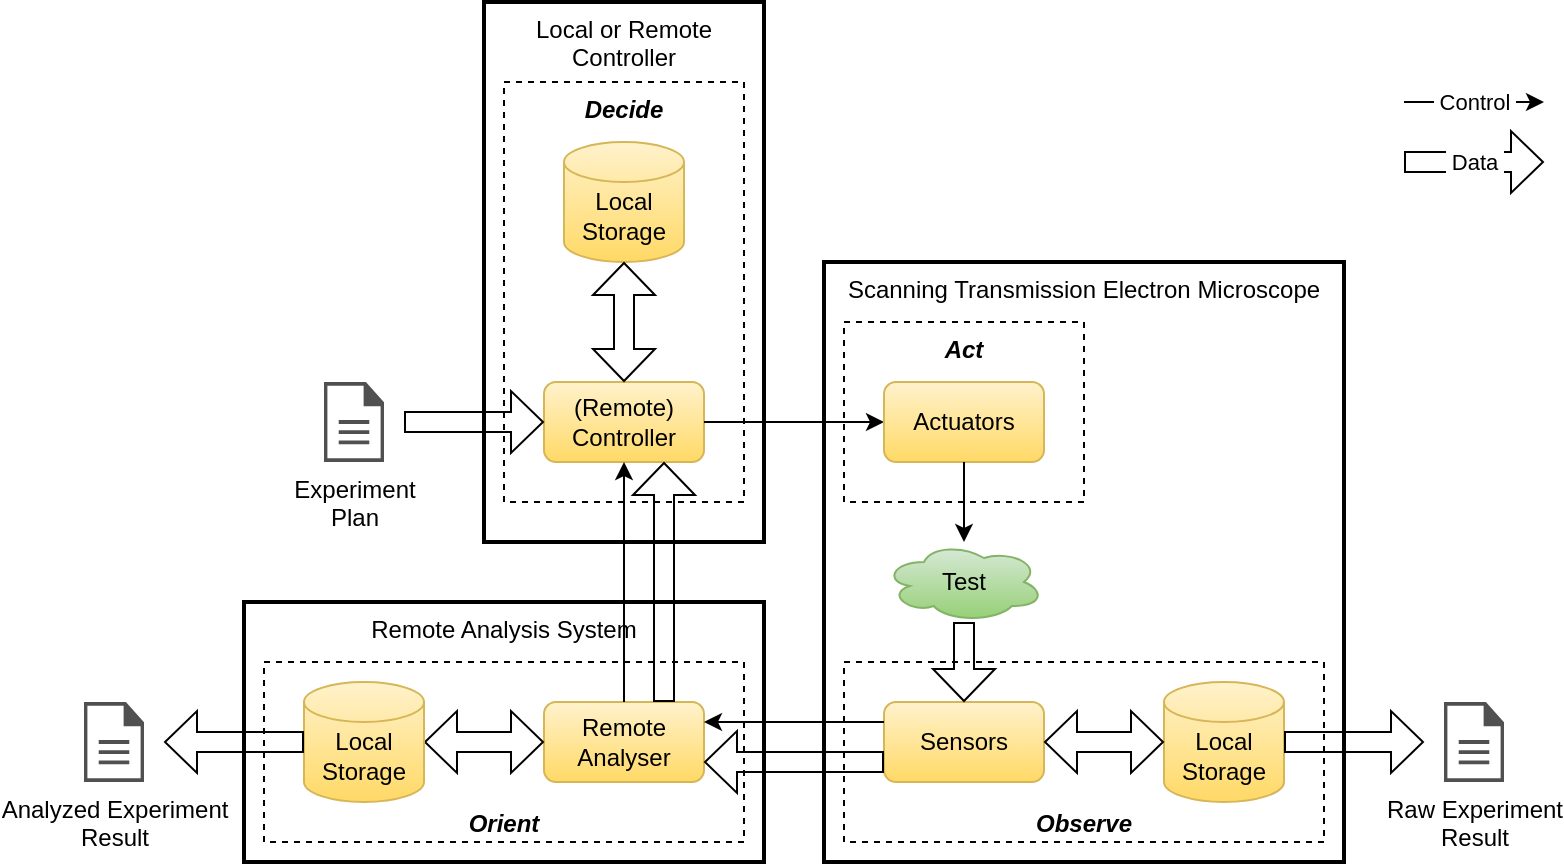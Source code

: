 <mxfile version="21.2.9" type="device">
  <diagram id="P3egCbBItE-vjyixLVVF" name="Page-1">
    <mxGraphModel dx="2714" dy="1491" grid="1" gridSize="10" guides="1" tooltips="1" connect="1" arrows="1" fold="1" page="1" pageScale="1" pageWidth="1100" pageHeight="850" math="0" shadow="0">
      <root>
        <mxCell id="0" />
        <mxCell id="1" parent="0" />
        <mxCell id="Mt6DQvrr-mhTrQ56ljWx-6" value="Remote Analysis System" style="rounded=0;whiteSpace=wrap;html=1;fillColor=none;verticalAlign=top;glass=0;sketch=0;shadow=0;strokeWidth=2;" parent="1" vertex="1">
          <mxGeometry x="170" y="390" width="260" height="130" as="geometry" />
        </mxCell>
        <mxCell id="Mt6DQvrr-mhTrQ56ljWx-5" value="Local or Remote Controller" style="rounded=0;whiteSpace=wrap;html=1;fillColor=none;verticalAlign=top;glass=0;sketch=0;shadow=0;strokeWidth=2;" parent="1" vertex="1">
          <mxGeometry x="290" y="90" width="140" height="270" as="geometry" />
        </mxCell>
        <mxCell id="Mt6DQvrr-mhTrQ56ljWx-3" value="Scanning Transmission Electron Microscope" style="rounded=0;whiteSpace=wrap;html=1;fillColor=none;verticalAlign=top;glass=0;sketch=0;shadow=0;strokeWidth=2;" parent="1" vertex="1">
          <mxGeometry x="460" y="220" width="260" height="300" as="geometry" />
        </mxCell>
        <mxCell id="ZZdG2KbTojn6cw3QZEdF-10" value="&lt;i&gt;&lt;b&gt;Orient&lt;/b&gt;&lt;/i&gt;" style="rounded=0;whiteSpace=wrap;html=1;dashed=1;fillColor=none;verticalAlign=bottom;" parent="1" vertex="1">
          <mxGeometry x="180" y="420" width="240" height="90" as="geometry" />
        </mxCell>
        <mxCell id="ZZdG2KbTojn6cw3QZEdF-11" value="&lt;b&gt;&lt;i&gt;Decide&lt;/i&gt;&lt;/b&gt;" style="rounded=0;whiteSpace=wrap;html=1;dashed=1;fillColor=none;verticalAlign=top;" parent="1" vertex="1">
          <mxGeometry x="300" y="130" width="120" height="210" as="geometry" />
        </mxCell>
        <mxCell id="ZZdG2KbTojn6cw3QZEdF-12" value="&lt;b&gt;&lt;i&gt;Act&lt;/i&gt;&lt;/b&gt;" style="rounded=0;whiteSpace=wrap;html=1;dashed=1;fillColor=none;verticalAlign=top;" parent="1" vertex="1">
          <mxGeometry x="470" y="250" width="120" height="90" as="geometry" />
        </mxCell>
        <mxCell id="ZZdG2KbTojn6cw3QZEdF-9" value="&lt;i&gt;&lt;b&gt;Observe&lt;/b&gt;&lt;/i&gt;" style="rounded=0;whiteSpace=wrap;html=1;dashed=1;fillColor=none;verticalAlign=bottom;" parent="1" vertex="1">
          <mxGeometry x="470" y="420" width="240" height="90" as="geometry" />
        </mxCell>
        <mxCell id="8yW3HtKEOS8D6HbiddwS-1" value="Experiment&lt;br&gt;Plan" style="sketch=0;pointerEvents=1;shadow=0;dashed=0;html=1;strokeColor=none;fillColor=#505050;labelPosition=center;verticalLabelPosition=bottom;verticalAlign=top;outlineConnect=0;align=center;shape=mxgraph.office.concepts.document;" parent="1" vertex="1">
          <mxGeometry x="210" y="280" width="30" height="40" as="geometry" />
        </mxCell>
        <mxCell id="8yW3HtKEOS8D6HbiddwS-2" value="(Remote)&lt;br&gt;Controller" style="rounded=1;whiteSpace=wrap;html=1;fillColor=#fff2cc;gradientColor=#ffd966;strokeColor=#d6b656;" parent="1" vertex="1">
          <mxGeometry x="320" y="280" width="80" height="40" as="geometry" />
        </mxCell>
        <mxCell id="8yW3HtKEOS8D6HbiddwS-9" value="" style="endArrow=classic;html=1;rounded=0;exitX=1;exitY=0.5;exitDx=0;exitDy=0;entryX=0;entryY=0.5;entryDx=0;entryDy=0;" parent="1" source="8yW3HtKEOS8D6HbiddwS-2" target="ZZdG2KbTojn6cw3QZEdF-2" edge="1">
          <mxGeometry width="50" height="50" relative="1" as="geometry">
            <mxPoint x="380" y="510" as="sourcePoint" />
            <mxPoint x="390" y="330" as="targetPoint" />
          </mxGeometry>
        </mxCell>
        <mxCell id="8yW3HtKEOS8D6HbiddwS-4" value="Test" style="ellipse;shape=cloud;whiteSpace=wrap;html=1;fillColor=#d5e8d4;gradientColor=#97d077;strokeColor=#82b366;" parent="1" vertex="1">
          <mxGeometry x="490" y="360" width="80" height="40" as="geometry" />
        </mxCell>
        <mxCell id="ZZdG2KbTojn6cw3QZEdF-1" value="Sensors" style="rounded=1;whiteSpace=wrap;html=1;fillColor=#fff2cc;gradientColor=#ffd966;strokeColor=#d6b656;" parent="1" vertex="1">
          <mxGeometry x="490" y="440" width="80" height="40" as="geometry" />
        </mxCell>
        <mxCell id="ZZdG2KbTojn6cw3QZEdF-2" value="Actuators" style="rounded=1;whiteSpace=wrap;html=1;fillColor=#fff2cc;gradientColor=#ffd966;strokeColor=#d6b656;" parent="1" vertex="1">
          <mxGeometry x="490" y="280" width="80" height="40" as="geometry" />
        </mxCell>
        <mxCell id="ZZdG2KbTojn6cw3QZEdF-3" value="" style="endArrow=classic;html=1;rounded=0;exitX=0.5;exitY=1;exitDx=0;exitDy=0;entryX=0.5;entryY=0;entryDx=0;entryDy=0;" parent="1" source="ZZdG2KbTojn6cw3QZEdF-2" target="8yW3HtKEOS8D6HbiddwS-4" edge="1">
          <mxGeometry width="50" height="50" relative="1" as="geometry">
            <mxPoint x="410" y="560" as="sourcePoint" />
            <mxPoint x="660" y="350" as="targetPoint" />
          </mxGeometry>
        </mxCell>
        <mxCell id="ZZdG2KbTojn6cw3QZEdF-5" value="Remote&lt;br&gt;Analyser" style="rounded=1;whiteSpace=wrap;html=1;fillColor=#fff2cc;gradientColor=#ffd966;strokeColor=#d6b656;" parent="1" vertex="1">
          <mxGeometry x="320" y="440" width="80" height="40" as="geometry" />
        </mxCell>
        <mxCell id="ZZdG2KbTojn6cw3QZEdF-6" value="" style="endArrow=classic;html=1;rounded=0;exitX=0;exitY=0.25;exitDx=0;exitDy=0;entryX=1;entryY=0.25;entryDx=0;entryDy=0;" parent="1" source="ZZdG2KbTojn6cw3QZEdF-1" target="ZZdG2KbTojn6cw3QZEdF-5" edge="1">
          <mxGeometry width="50" height="50" relative="1" as="geometry">
            <mxPoint x="400" y="570" as="sourcePoint" />
            <mxPoint x="450" y="520" as="targetPoint" />
          </mxGeometry>
        </mxCell>
        <mxCell id="ZZdG2KbTojn6cw3QZEdF-7" value="" style="endArrow=classic;html=1;rounded=0;exitX=0.5;exitY=0;exitDx=0;exitDy=0;entryX=0.5;entryY=1;entryDx=0;entryDy=0;" parent="1" source="ZZdG2KbTojn6cw3QZEdF-5" target="8yW3HtKEOS8D6HbiddwS-2" edge="1">
          <mxGeometry width="50" height="50" relative="1" as="geometry">
            <mxPoint x="400" y="570" as="sourcePoint" />
            <mxPoint x="450" y="520" as="targetPoint" />
          </mxGeometry>
        </mxCell>
        <mxCell id="ivcJ0Vw7QY5pCtP25yYA-1" value="&lt;br&gt;Local&lt;br&gt;Storage" style="strokeWidth=1;html=1;shape=mxgraph.flowchart.database;whiteSpace=wrap;labelBackgroundColor=none;fillColor=#fff2cc;gradientColor=#ffd966;strokeColor=#d6b656;" parent="1" vertex="1">
          <mxGeometry x="630" y="430" width="60" height="60" as="geometry" />
        </mxCell>
        <mxCell id="ivcJ0Vw7QY5pCtP25yYA-2" value="" style="shape=flexArrow;endArrow=classic;html=1;rounded=0;exitX=1;exitY=0.5;exitDx=0;exitDy=0;endSize=5;startSize=5;startArrow=block;" parent="1" source="ZZdG2KbTojn6cw3QZEdF-1" target="ivcJ0Vw7QY5pCtP25yYA-1" edge="1">
          <mxGeometry width="50" height="50" relative="1" as="geometry">
            <mxPoint x="350" y="550" as="sourcePoint" />
            <mxPoint x="630" y="510" as="targetPoint" />
          </mxGeometry>
        </mxCell>
        <mxCell id="ivcJ0Vw7QY5pCtP25yYA-3" value="" style="shape=flexArrow;endArrow=classic;html=1;rounded=0;entryX=1;entryY=0.5;entryDx=0;entryDy=0;startArrow=block;startSize=5;endSize=5;entryPerimeter=0;" parent="1" source="ZZdG2KbTojn6cw3QZEdF-5" target="ivcJ0Vw7QY5pCtP25yYA-14" edge="1">
          <mxGeometry width="50" height="50" relative="1" as="geometry">
            <mxPoint x="480" y="430" as="sourcePoint" />
            <mxPoint x="550" y="430" as="targetPoint" />
          </mxGeometry>
        </mxCell>
        <mxCell id="ivcJ0Vw7QY5pCtP25yYA-6" value="" style="shape=flexArrow;endArrow=classic;html=1;rounded=0;exitX=0.5;exitY=1;exitDx=0;exitDy=0;entryX=0.5;entryY=0;entryDx=0;entryDy=0;endSize=5;startSize=5;" parent="1" source="8yW3HtKEOS8D6HbiddwS-4" target="ZZdG2KbTojn6cw3QZEdF-1" edge="1">
          <mxGeometry width="50" height="50" relative="1" as="geometry">
            <mxPoint x="500" y="450" as="sourcePoint" />
            <mxPoint x="460" y="411" as="targetPoint" />
          </mxGeometry>
        </mxCell>
        <mxCell id="ivcJ0Vw7QY5pCtP25yYA-10" value="" style="shape=flexArrow;endArrow=classic;html=1;rounded=0;endSize=5;startSize=5;entryX=0;entryY=0.5;entryDx=0;entryDy=0;" parent="1" target="8yW3HtKEOS8D6HbiddwS-2" edge="1">
          <mxGeometry width="50" height="50" relative="1" as="geometry">
            <mxPoint x="250" y="300" as="sourcePoint" />
            <mxPoint x="700" y="400" as="targetPoint" />
          </mxGeometry>
        </mxCell>
        <mxCell id="ivcJ0Vw7QY5pCtP25yYA-14" value="&lt;br&gt;Local&lt;br&gt;Storage" style="strokeWidth=1;html=1;shape=mxgraph.flowchart.database;whiteSpace=wrap;labelBackgroundColor=none;fillColor=#fff2cc;gradientColor=#ffd966;strokeColor=#d6b656;" parent="1" vertex="1">
          <mxGeometry x="200" y="430" width="60" height="60" as="geometry" />
        </mxCell>
        <mxCell id="ivcJ0Vw7QY5pCtP25yYA-18" value="&lt;br&gt;Local&lt;br&gt;Storage" style="strokeWidth=1;html=1;shape=mxgraph.flowchart.database;whiteSpace=wrap;labelBackgroundColor=none;fillColor=#fff2cc;gradientColor=#ffd966;strokeColor=#d6b656;" parent="1" vertex="1">
          <mxGeometry x="330" y="160" width="60" height="60" as="geometry" />
        </mxCell>
        <mxCell id="ivcJ0Vw7QY5pCtP25yYA-19" value="" style="shape=flexArrow;endArrow=classic;html=1;rounded=0;startArrow=block;startSize=5;endSize=5;" parent="1" source="ivcJ0Vw7QY5pCtP25yYA-18" target="8yW3HtKEOS8D6HbiddwS-2" edge="1">
          <mxGeometry width="50" height="50" relative="1" as="geometry">
            <mxPoint x="370" y="490" as="sourcePoint" />
            <mxPoint x="370" y="530" as="targetPoint" />
          </mxGeometry>
        </mxCell>
        <mxCell id="ivcJ0Vw7QY5pCtP25yYA-20" value="" style="shape=flexArrow;endArrow=classic;html=1;rounded=0;endSize=5;startSize=5;entryX=1;entryY=0.75;entryDx=0;entryDy=0;exitX=0;exitY=0.75;exitDx=0;exitDy=0;" parent="1" source="ZZdG2KbTojn6cw3QZEdF-1" target="ZZdG2KbTojn6cw3QZEdF-5" edge="1">
          <mxGeometry width="50" height="50" relative="1" as="geometry">
            <mxPoint x="600" y="570" as="sourcePoint" />
            <mxPoint x="380" y="610" as="targetPoint" />
          </mxGeometry>
        </mxCell>
        <mxCell id="ivcJ0Vw7QY5pCtP25yYA-21" value="" style="shape=flexArrow;endArrow=classic;html=1;rounded=0;endSize=5;startSize=5;entryX=0.75;entryY=1;entryDx=0;entryDy=0;exitX=0.75;exitY=0;exitDx=0;exitDy=0;" parent="1" source="ZZdG2KbTojn6cw3QZEdF-5" target="8yW3HtKEOS8D6HbiddwS-2" edge="1">
          <mxGeometry width="50" height="50" relative="1" as="geometry">
            <mxPoint x="550" y="490" as="sourcePoint" />
            <mxPoint x="410" y="490" as="targetPoint" />
          </mxGeometry>
        </mxCell>
        <mxCell id="53u_tNHBsubDG4iRoRXi-1" value="Raw Experiment&lt;br&gt;Result" style="sketch=0;pointerEvents=1;shadow=0;dashed=0;html=1;strokeColor=none;fillColor=#505050;labelPosition=center;verticalLabelPosition=bottom;verticalAlign=top;outlineConnect=0;align=center;shape=mxgraph.office.concepts.document;" parent="1" vertex="1">
          <mxGeometry x="770" y="440" width="30" height="40" as="geometry" />
        </mxCell>
        <mxCell id="53u_tNHBsubDG4iRoRXi-2" value="" style="shape=flexArrow;endArrow=classic;html=1;rounded=0;endSize=5;startSize=5;exitX=1;exitY=0.5;exitDx=0;exitDy=0;exitPerimeter=0;" parent="1" source="ivcJ0Vw7QY5pCtP25yYA-1" edge="1">
          <mxGeometry width="50" height="50" relative="1" as="geometry">
            <mxPoint x="790" y="310" as="sourcePoint" />
            <mxPoint x="760" y="460" as="targetPoint" />
          </mxGeometry>
        </mxCell>
        <mxCell id="FbyAllKG4PkfHrCSDohA-5" value="&amp;nbsp;Control&amp;nbsp;" style="endArrow=classic;html=1;rounded=0;entryX=0;entryY=0.5;entryDx=0;entryDy=0;" parent="1" edge="1">
          <mxGeometry width="50" height="50" relative="1" as="geometry">
            <mxPoint x="750" y="140" as="sourcePoint" />
            <mxPoint x="820" y="140" as="targetPoint" />
          </mxGeometry>
        </mxCell>
        <mxCell id="FbyAllKG4PkfHrCSDohA-6" value="&amp;nbsp;Data&amp;nbsp;" style="shape=flexArrow;endArrow=classic;html=1;rounded=0;endSize=5;startSize=5;" parent="1" edge="1">
          <mxGeometry width="50" height="50" relative="1" as="geometry">
            <mxPoint x="750" y="170" as="sourcePoint" />
            <mxPoint x="820" y="170" as="targetPoint" />
          </mxGeometry>
        </mxCell>
        <mxCell id="Mt6DQvrr-mhTrQ56ljWx-7" value="" style="shape=flexArrow;endArrow=classic;html=1;rounded=0;endSize=5;startSize=5;exitX=0;exitY=0.5;exitDx=0;exitDy=0;exitPerimeter=0;" parent="1" source="ivcJ0Vw7QY5pCtP25yYA-14" edge="1">
          <mxGeometry width="50" height="50" relative="1" as="geometry">
            <mxPoint x="130" y="500" as="sourcePoint" />
            <mxPoint x="130" y="460" as="targetPoint" />
          </mxGeometry>
        </mxCell>
        <mxCell id="Mt6DQvrr-mhTrQ56ljWx-8" value="Analyzed Experiment&lt;br&gt;Result" style="sketch=0;pointerEvents=1;shadow=0;dashed=0;html=1;strokeColor=none;fillColor=#505050;labelPosition=center;verticalLabelPosition=bottom;verticalAlign=top;outlineConnect=0;align=center;shape=mxgraph.office.concepts.document;" parent="1" vertex="1">
          <mxGeometry x="90" y="440" width="30" height="40" as="geometry" />
        </mxCell>
      </root>
    </mxGraphModel>
  </diagram>
</mxfile>
